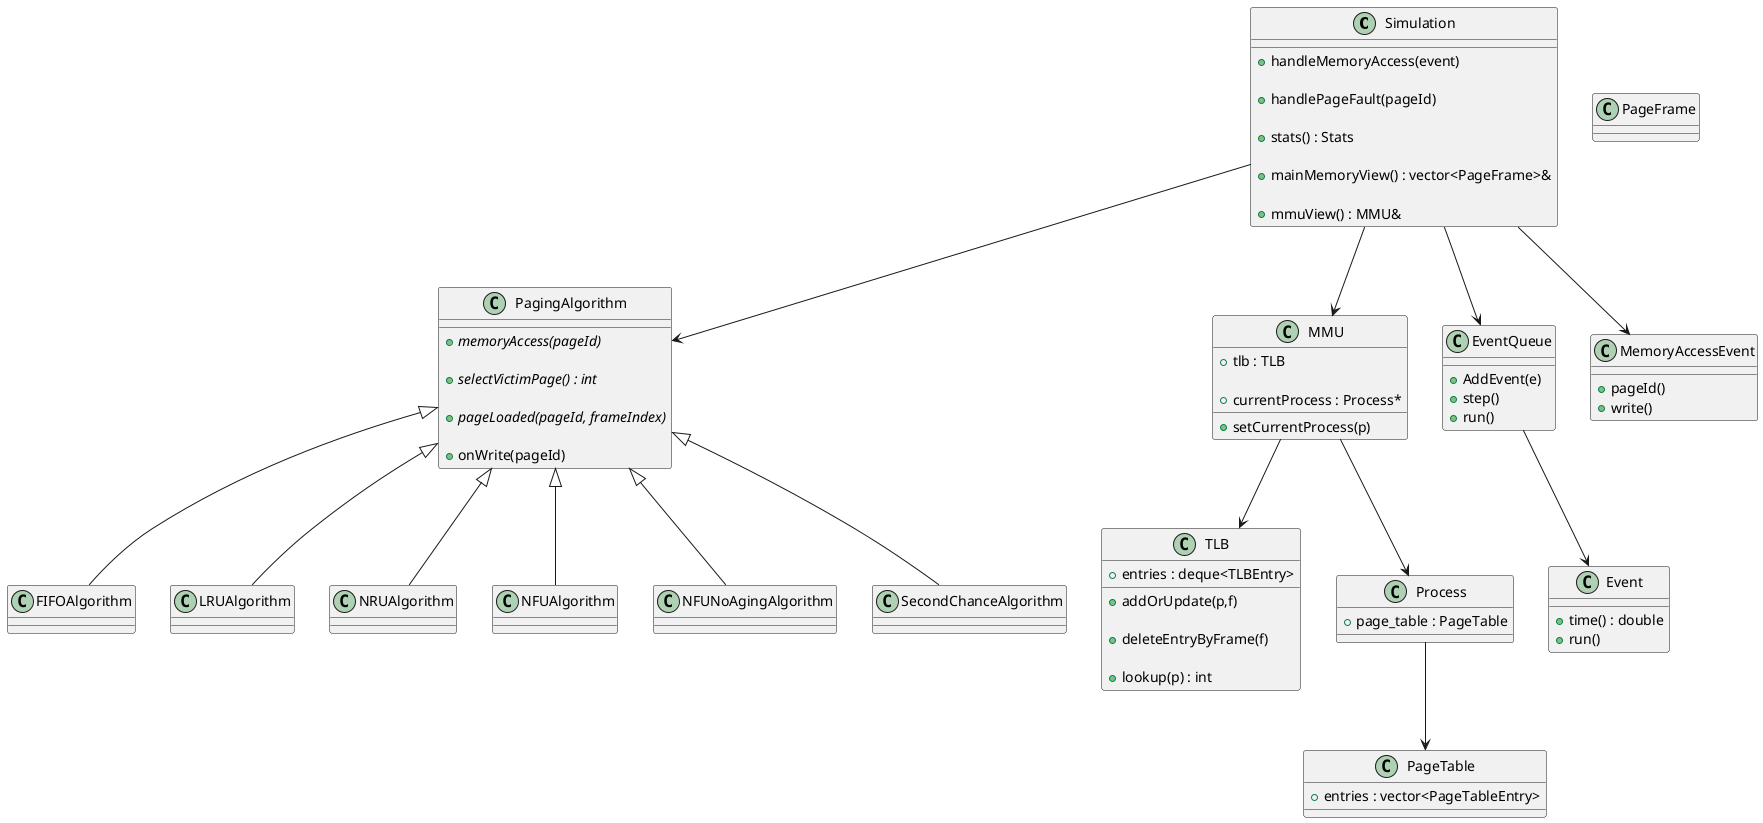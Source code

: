 @startuml

class Simulation {

  +handleMemoryAccess(event)

  +handlePageFault(pageId)

  +stats() : Stats

  +mainMemoryView() : vector<PageFrame>&

  +mmuView() : MMU&
}

class PagingAlgorithm {

  {abstract} +memoryAccess(pageId)

  {abstract} +selectVictimPage() : int

  {abstract} +pageLoaded(pageId, frameIndex)

  +onWrite(pageId)

}

class FIFOAlgorithm

class LRUAlgorithm

class NRUAlgorithm

class NFUAlgorithm

class NFUNoAgingAlgorithm

class SecondChanceAlgorithm

class MMU {

  +tlb : TLB

  +currentProcess : Process*

  +setCurrentProcess(p)

}

class TLB {

  +entries : deque<TLBEntry>

  +addOrUpdate(p,f)

  +deleteEntryByFrame(f)

  +lookup(p) : int

}

class Process {
    +page_table : PageTable
}

class PageTable {
    +entries : vector<PageTableEntry>
}

class PageFrame

class Event {
    +time() : double
    +run()
}

class EventQueue {
    +AddEvent(e)
    +step()
    +run()
 }

class MemoryAccessEvent {
+pageId()
+write()
}

Simulation --> PagingAlgorithm

Simulation --> MMU

MMU --> TLB

MMU --> Process

Process --> PageTable

Simulation --> EventQueue

EventQueue --> Event

Simulation --> MemoryAccessEvent

PagingAlgorithm <|-- FIFOAlgorithm

PagingAlgorithm <|-- LRUAlgorithm

PagingAlgorithm <|-- NRUAlgorithm

PagingAlgorithm <|-- NFUAlgorithm

PagingAlgorithm <|-- NFUNoAgingAlgorithm

PagingAlgorithm <|-- SecondChanceAlgorithm

@enduml